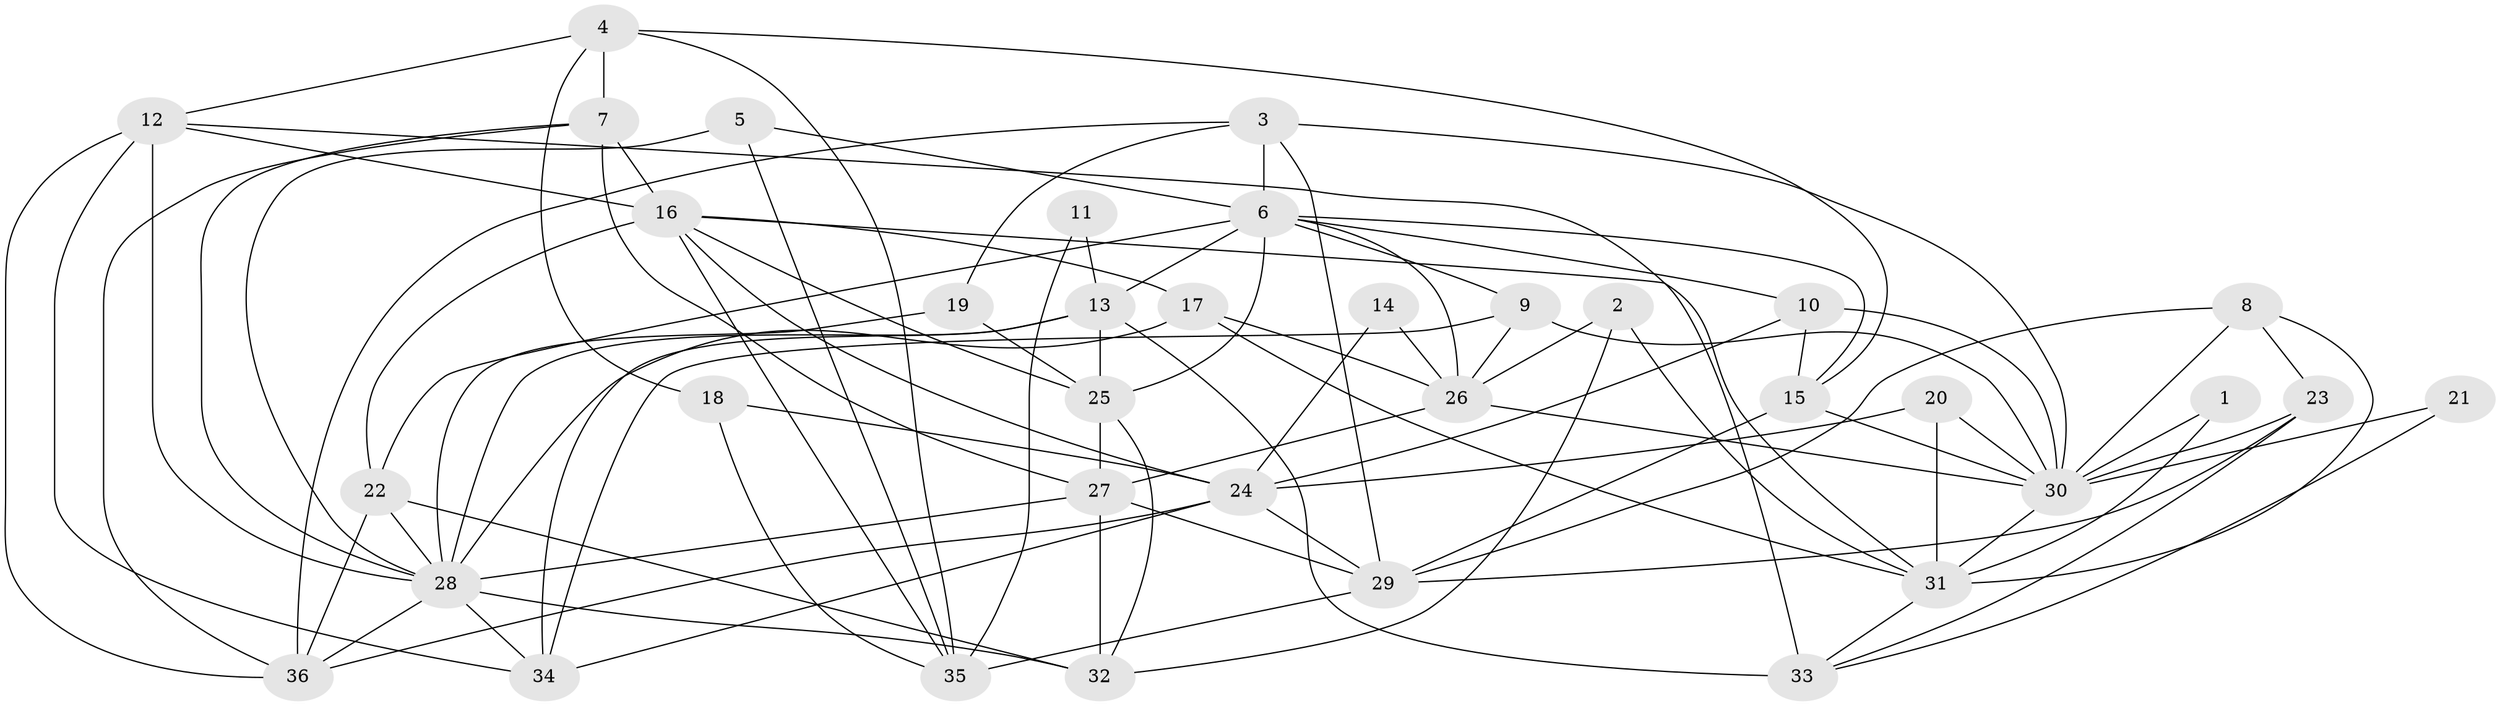 // original degree distribution, {4: 0.28169014084507044, 3: 0.2535211267605634, 5: 0.16901408450704225, 2: 0.14084507042253522, 6: 0.09859154929577464, 7: 0.056338028169014086}
// Generated by graph-tools (version 1.1) at 2025/26/03/09/25 03:26:18]
// undirected, 36 vertices, 94 edges
graph export_dot {
graph [start="1"]
  node [color=gray90,style=filled];
  1;
  2;
  3;
  4;
  5;
  6;
  7;
  8;
  9;
  10;
  11;
  12;
  13;
  14;
  15;
  16;
  17;
  18;
  19;
  20;
  21;
  22;
  23;
  24;
  25;
  26;
  27;
  28;
  29;
  30;
  31;
  32;
  33;
  34;
  35;
  36;
  1 -- 30 [weight=1.0];
  1 -- 31 [weight=1.0];
  2 -- 26 [weight=1.0];
  2 -- 31 [weight=1.0];
  2 -- 32 [weight=1.0];
  3 -- 6 [weight=1.0];
  3 -- 19 [weight=1.0];
  3 -- 29 [weight=1.0];
  3 -- 30 [weight=1.0];
  3 -- 36 [weight=1.0];
  4 -- 7 [weight=1.0];
  4 -- 12 [weight=1.0];
  4 -- 15 [weight=1.0];
  4 -- 18 [weight=1.0];
  4 -- 35 [weight=1.0];
  5 -- 6 [weight=1.0];
  5 -- 28 [weight=1.0];
  5 -- 35 [weight=1.0];
  6 -- 9 [weight=1.0];
  6 -- 10 [weight=1.0];
  6 -- 13 [weight=1.0];
  6 -- 15 [weight=1.0];
  6 -- 22 [weight=1.0];
  6 -- 25 [weight=2.0];
  6 -- 26 [weight=1.0];
  7 -- 16 [weight=1.0];
  7 -- 27 [weight=1.0];
  7 -- 28 [weight=1.0];
  7 -- 36 [weight=1.0];
  8 -- 23 [weight=1.0];
  8 -- 29 [weight=1.0];
  8 -- 30 [weight=1.0];
  8 -- 31 [weight=1.0];
  9 -- 26 [weight=1.0];
  9 -- 30 [weight=1.0];
  9 -- 34 [weight=1.0];
  10 -- 15 [weight=1.0];
  10 -- 24 [weight=1.0];
  10 -- 30 [weight=1.0];
  11 -- 13 [weight=1.0];
  11 -- 35 [weight=1.0];
  12 -- 16 [weight=1.0];
  12 -- 28 [weight=2.0];
  12 -- 33 [weight=2.0];
  12 -- 34 [weight=1.0];
  12 -- 36 [weight=2.0];
  13 -- 25 [weight=1.0];
  13 -- 28 [weight=1.0];
  13 -- 33 [weight=1.0];
  13 -- 34 [weight=1.0];
  14 -- 24 [weight=1.0];
  14 -- 26 [weight=1.0];
  15 -- 29 [weight=1.0];
  15 -- 30 [weight=1.0];
  16 -- 17 [weight=1.0];
  16 -- 22 [weight=1.0];
  16 -- 24 [weight=1.0];
  16 -- 25 [weight=1.0];
  16 -- 31 [weight=1.0];
  16 -- 35 [weight=1.0];
  17 -- 26 [weight=1.0];
  17 -- 28 [weight=1.0];
  17 -- 31 [weight=1.0];
  18 -- 24 [weight=1.0];
  18 -- 35 [weight=1.0];
  19 -- 25 [weight=1.0];
  19 -- 28 [weight=2.0];
  20 -- 24 [weight=1.0];
  20 -- 30 [weight=1.0];
  20 -- 31 [weight=1.0];
  21 -- 30 [weight=1.0];
  21 -- 33 [weight=1.0];
  22 -- 28 [weight=1.0];
  22 -- 32 [weight=1.0];
  22 -- 36 [weight=2.0];
  23 -- 29 [weight=1.0];
  23 -- 30 [weight=2.0];
  23 -- 33 [weight=1.0];
  24 -- 29 [weight=1.0];
  24 -- 34 [weight=1.0];
  24 -- 36 [weight=1.0];
  25 -- 27 [weight=1.0];
  25 -- 32 [weight=1.0];
  26 -- 27 [weight=1.0];
  26 -- 30 [weight=1.0];
  27 -- 28 [weight=1.0];
  27 -- 29 [weight=1.0];
  27 -- 32 [weight=1.0];
  28 -- 32 [weight=1.0];
  28 -- 34 [weight=1.0];
  28 -- 36 [weight=1.0];
  29 -- 35 [weight=1.0];
  30 -- 31 [weight=2.0];
  31 -- 33 [weight=1.0];
}
